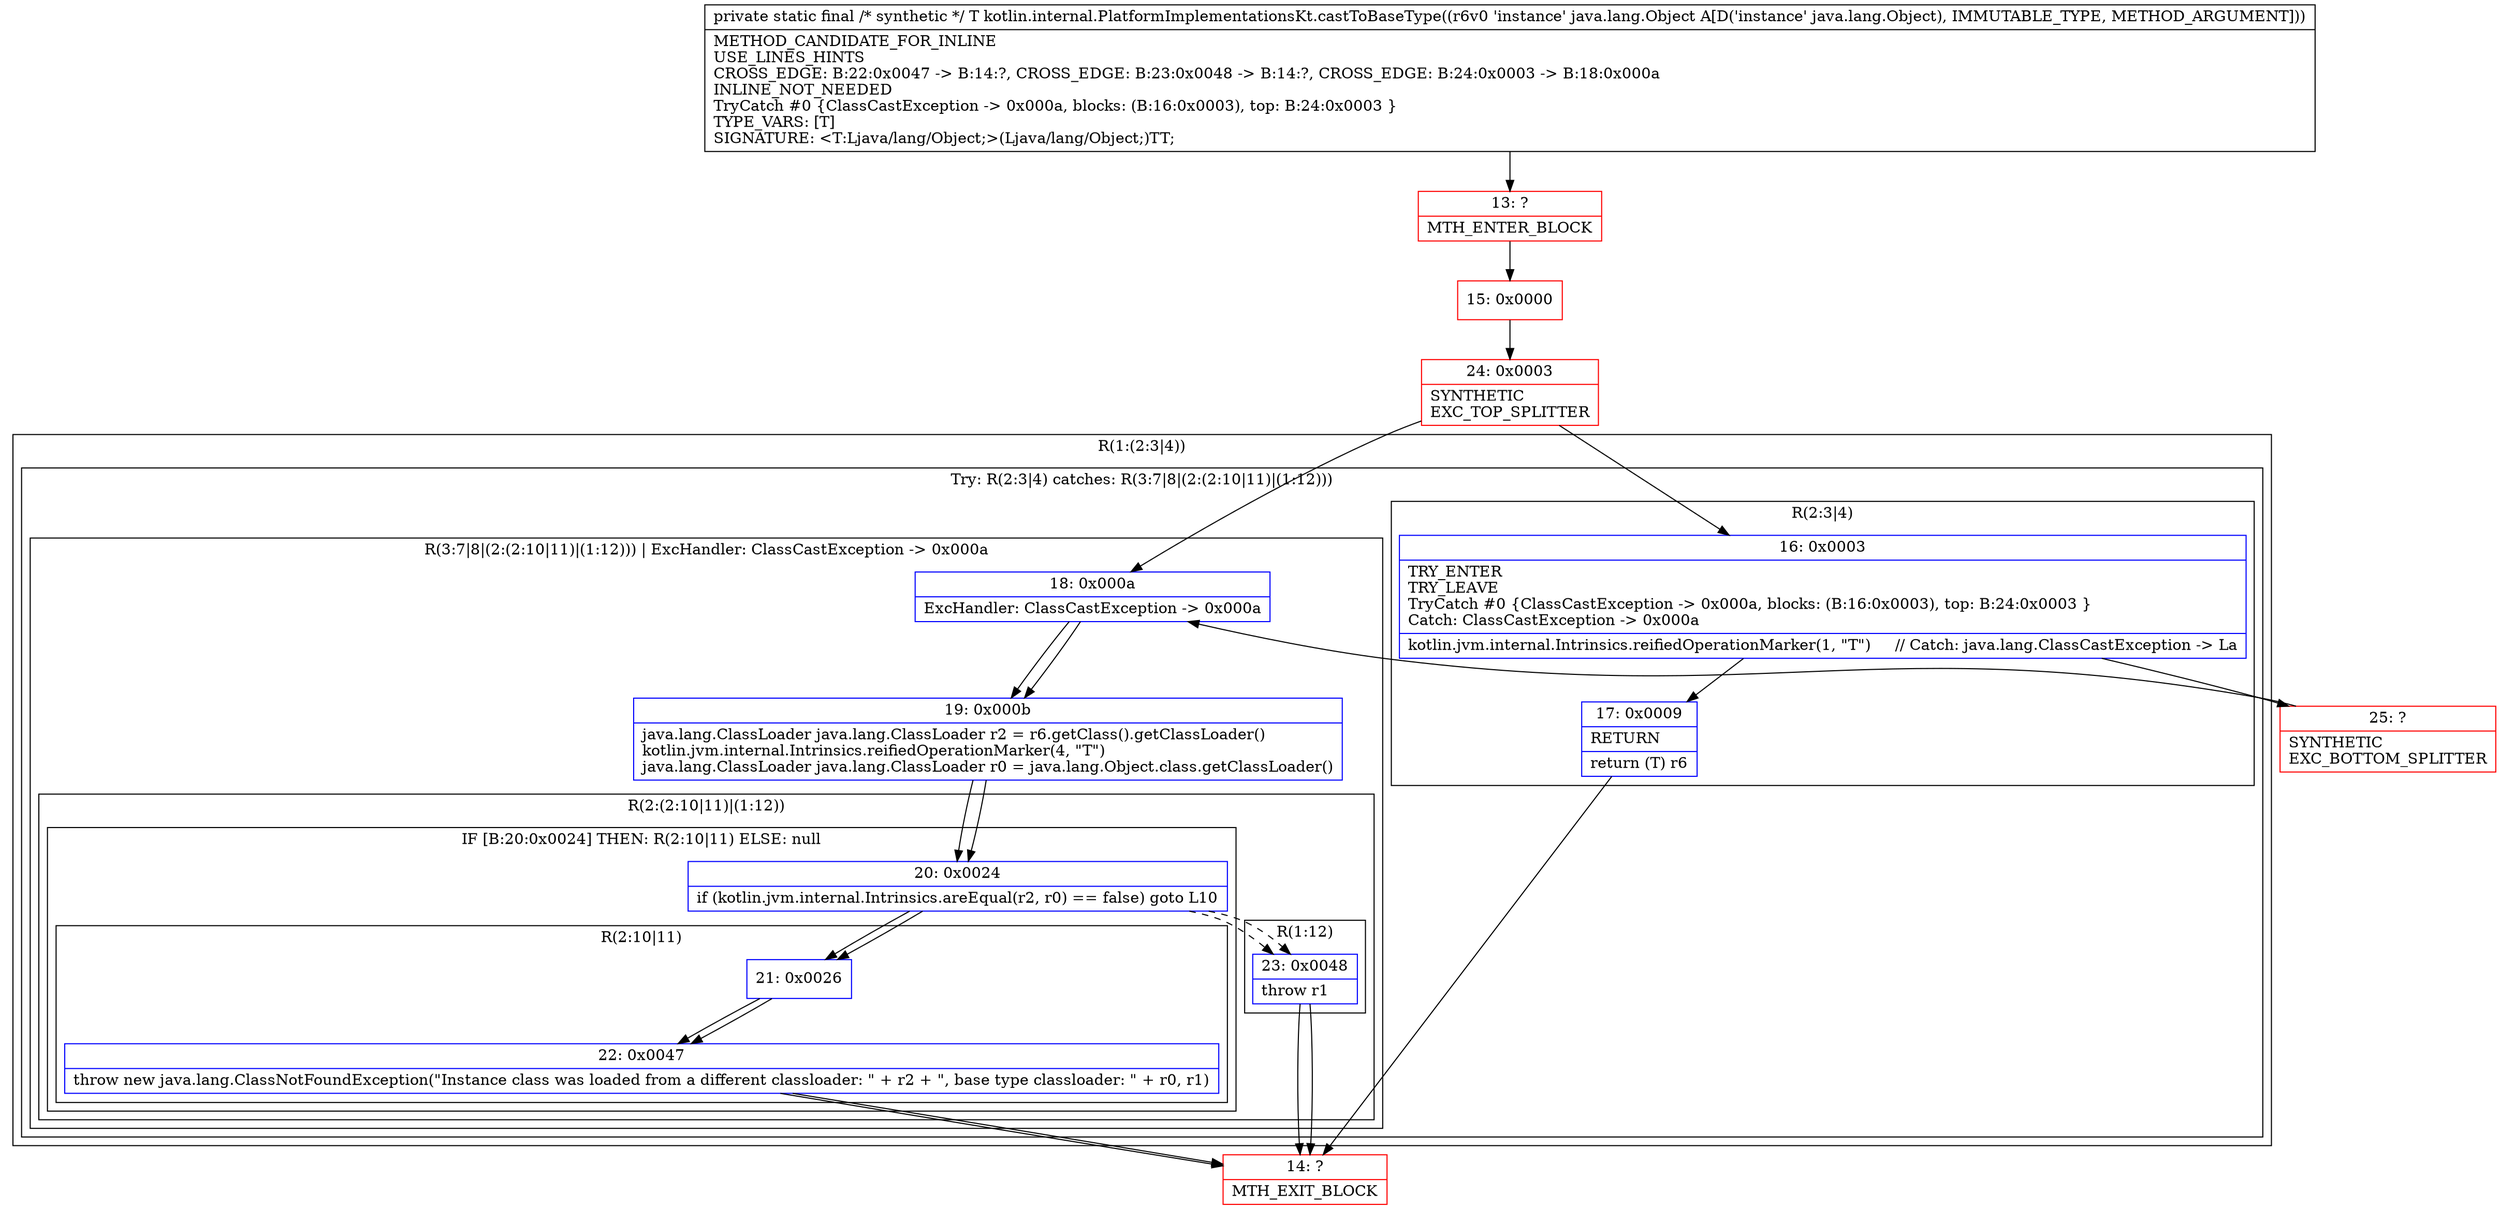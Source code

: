 digraph "CFG forkotlin.internal.PlatformImplementationsKt.castToBaseType(Ljava\/lang\/Object;)Ljava\/lang\/Object;" {
subgraph cluster_Region_555714684 {
label = "R(1:(2:3|4))";
node [shape=record,color=blue];
subgraph cluster_TryCatchRegion_1491222869 {
label = "Try: R(2:3|4) catches: R(3:7|8|(2:(2:10|11)|(1:12)))";
node [shape=record,color=blue];
subgraph cluster_Region_1309152079 {
label = "R(2:3|4)";
node [shape=record,color=blue];
Node_16 [shape=record,label="{16\:\ 0x0003|TRY_ENTER\lTRY_LEAVE\lTryCatch #0 \{ClassCastException \-\> 0x000a, blocks: (B:16:0x0003), top: B:24:0x0003 \}\lCatch: ClassCastException \-\> 0x000a\l|kotlin.jvm.internal.Intrinsics.reifiedOperationMarker(1, \"T\")     \/\/ Catch: java.lang.ClassCastException \-\> La\l}"];
Node_17 [shape=record,label="{17\:\ 0x0009|RETURN\l|return (T) r6\l}"];
}
subgraph cluster_Region_1988249107 {
label = "R(3:7|8|(2:(2:10|11)|(1:12))) | ExcHandler: ClassCastException \-\> 0x000a\l";
node [shape=record,color=blue];
Node_18 [shape=record,label="{18\:\ 0x000a|ExcHandler: ClassCastException \-\> 0x000a\l}"];
Node_19 [shape=record,label="{19\:\ 0x000b|java.lang.ClassLoader java.lang.ClassLoader r2 = r6.getClass().getClassLoader()\lkotlin.jvm.internal.Intrinsics.reifiedOperationMarker(4, \"T\")\ljava.lang.ClassLoader java.lang.ClassLoader r0 = java.lang.Object.class.getClassLoader()\l}"];
subgraph cluster_Region_1575138945 {
label = "R(2:(2:10|11)|(1:12))";
node [shape=record,color=blue];
subgraph cluster_IfRegion_297448085 {
label = "IF [B:20:0x0024] THEN: R(2:10|11) ELSE: null";
node [shape=record,color=blue];
Node_20 [shape=record,label="{20\:\ 0x0024|if (kotlin.jvm.internal.Intrinsics.areEqual(r2, r0) == false) goto L10\l}"];
subgraph cluster_Region_1176962276 {
label = "R(2:10|11)";
node [shape=record,color=blue];
Node_21 [shape=record,label="{21\:\ 0x0026}"];
Node_22 [shape=record,label="{22\:\ 0x0047|throw new java.lang.ClassNotFoundException(\"Instance class was loaded from a different classloader: \" + r2 + \", base type classloader: \" + r0, r1)\l}"];
}
}
subgraph cluster_Region_6527273 {
label = "R(1:12)";
node [shape=record,color=blue];
Node_23 [shape=record,label="{23\:\ 0x0048|throw r1\l}"];
}
}
}
}
}
subgraph cluster_Region_1988249107 {
label = "R(3:7|8|(2:(2:10|11)|(1:12))) | ExcHandler: ClassCastException \-\> 0x000a\l";
node [shape=record,color=blue];
Node_18 [shape=record,label="{18\:\ 0x000a|ExcHandler: ClassCastException \-\> 0x000a\l}"];
Node_19 [shape=record,label="{19\:\ 0x000b|java.lang.ClassLoader java.lang.ClassLoader r2 = r6.getClass().getClassLoader()\lkotlin.jvm.internal.Intrinsics.reifiedOperationMarker(4, \"T\")\ljava.lang.ClassLoader java.lang.ClassLoader r0 = java.lang.Object.class.getClassLoader()\l}"];
subgraph cluster_Region_1575138945 {
label = "R(2:(2:10|11)|(1:12))";
node [shape=record,color=blue];
subgraph cluster_IfRegion_297448085 {
label = "IF [B:20:0x0024] THEN: R(2:10|11) ELSE: null";
node [shape=record,color=blue];
Node_20 [shape=record,label="{20\:\ 0x0024|if (kotlin.jvm.internal.Intrinsics.areEqual(r2, r0) == false) goto L10\l}"];
subgraph cluster_Region_1176962276 {
label = "R(2:10|11)";
node [shape=record,color=blue];
Node_21 [shape=record,label="{21\:\ 0x0026}"];
Node_22 [shape=record,label="{22\:\ 0x0047|throw new java.lang.ClassNotFoundException(\"Instance class was loaded from a different classloader: \" + r2 + \", base type classloader: \" + r0, r1)\l}"];
}
}
subgraph cluster_Region_6527273 {
label = "R(1:12)";
node [shape=record,color=blue];
Node_23 [shape=record,label="{23\:\ 0x0048|throw r1\l}"];
}
}
}
Node_13 [shape=record,color=red,label="{13\:\ ?|MTH_ENTER_BLOCK\l}"];
Node_15 [shape=record,color=red,label="{15\:\ 0x0000}"];
Node_24 [shape=record,color=red,label="{24\:\ 0x0003|SYNTHETIC\lEXC_TOP_SPLITTER\l}"];
Node_14 [shape=record,color=red,label="{14\:\ ?|MTH_EXIT_BLOCK\l}"];
Node_25 [shape=record,color=red,label="{25\:\ ?|SYNTHETIC\lEXC_BOTTOM_SPLITTER\l}"];
MethodNode[shape=record,label="{private static final \/* synthetic *\/ T kotlin.internal.PlatformImplementationsKt.castToBaseType((r6v0 'instance' java.lang.Object A[D('instance' java.lang.Object), IMMUTABLE_TYPE, METHOD_ARGUMENT]))  | METHOD_CANDIDATE_FOR_INLINE\lUSE_LINES_HINTS\lCROSS_EDGE: B:22:0x0047 \-\> B:14:?, CROSS_EDGE: B:23:0x0048 \-\> B:14:?, CROSS_EDGE: B:24:0x0003 \-\> B:18:0x000a\lINLINE_NOT_NEEDED\lTryCatch #0 \{ClassCastException \-\> 0x000a, blocks: (B:16:0x0003), top: B:24:0x0003 \}\lTYPE_VARS: [T]\lSIGNATURE: \<T:Ljava\/lang\/Object;\>(Ljava\/lang\/Object;)TT;\l}"];
MethodNode -> Node_13;Node_16 -> Node_17;
Node_16 -> Node_25;
Node_17 -> Node_14;
Node_18 -> Node_19;
Node_19 -> Node_20;
Node_20 -> Node_21;
Node_20 -> Node_23[style=dashed];
Node_21 -> Node_22;
Node_22 -> Node_14;
Node_23 -> Node_14;
Node_18 -> Node_19;
Node_19 -> Node_20;
Node_20 -> Node_21;
Node_20 -> Node_23[style=dashed];
Node_21 -> Node_22;
Node_22 -> Node_14;
Node_23 -> Node_14;
Node_13 -> Node_15;
Node_15 -> Node_24;
Node_24 -> Node_16;
Node_24 -> Node_18;
Node_25 -> Node_18;
}


